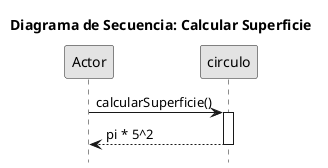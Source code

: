 @startuml Diagrama de Secuencia
title Diagrama de Secuencia: Calcular Superficie

skinparam monochrome true
hide footbox

Actor -> circulo: calcularSuperficie()
activate circulo
    Actor <-- circulo: pi * 5^2
deactivate circulo
@enduml